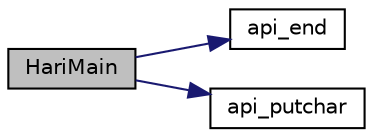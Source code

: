 digraph "HariMain"
{
 // LATEX_PDF_SIZE
  edge [fontname="Helvetica",fontsize="10",labelfontname="Helvetica",labelfontsize="10"];
  node [fontname="Helvetica",fontsize="10",shape=record];
  rankdir="LR";
  Node1 [label="HariMain",height=0.2,width=0.4,color="black", fillcolor="grey75", style="filled", fontcolor="black",tooltip=" "];
  Node1 -> Node2 [color="midnightblue",fontsize="10",style="solid"];
  Node2 [label="api_end",height=0.2,width=0.4,color="black", fillcolor="white", style="filled",URL="$apilib_8h.html#ad75f3bbaa1d5c628c07566f9eba2dba3",tooltip="終了API"];
  Node1 -> Node3 [color="midnightblue",fontsize="10",style="solid"];
  Node3 [label="api_putchar",height=0.2,width=0.4,color="black", fillcolor="white", style="filled",URL="$apilib_8h.html#a4dd7566dc4a8f4d93a4e4ae357500231",tooltip="一文字表示する"];
}

